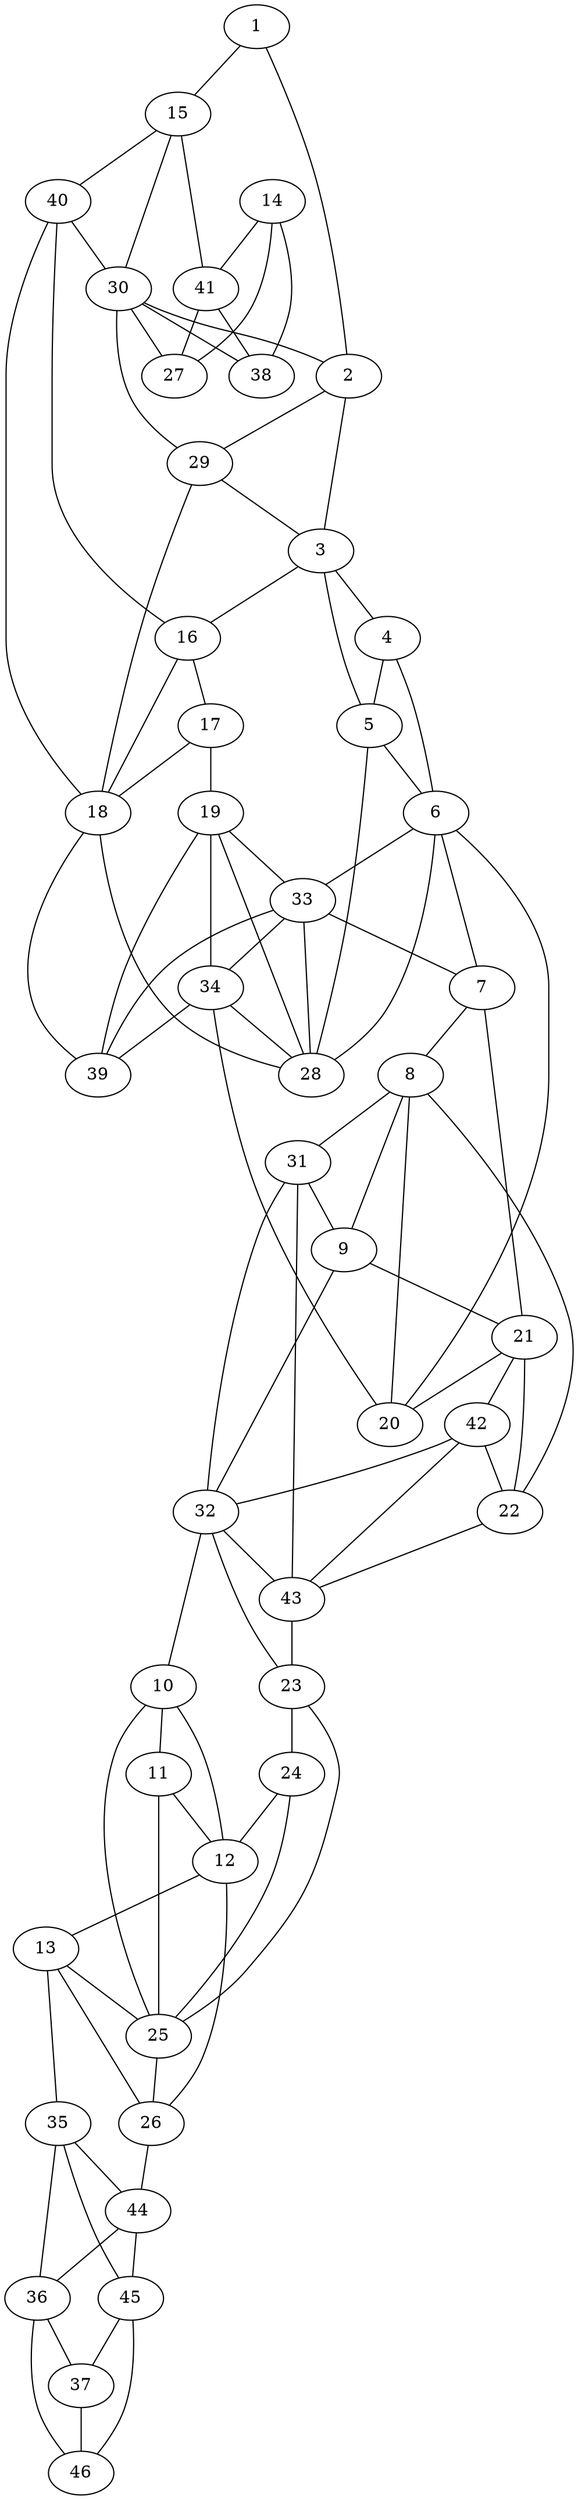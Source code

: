 graph pdb1n2h {
	1	 [aaLength=15,
		sequence=APGDVADVSRALRLT,
		type=0];
	15	 [aaLength=13,
		sequence=HEGHLALVRAAKR,
		type=0];
	1 -- 15	 [distance0="37.19545",
		frequency=1,
		type0=3];
	2	 [aaLength=13,
		sequence=HEGHLALVRAAKR,
		type=0];
	1 -- 2	 [distance0="30.67224",
		frequency=1,
		type0=2];
	3	 [aaLength=5,
		sequence=NPMQF,
		type=0];
	2 -- 3	 [distance0="28.79105",
		frequency=1,
		type0=2];
	29	 [aaLength=7,
		sequence=SVVVVSI,
		type=1];
	2 -- 29	 [distance0="3.0",
		frequency=1,
		type0=4];
	5	 [aaLength=12,
		sequence=TPDDDLAQLRAE,
		type=0];
	3 -- 5	 [distance0="25.81257",
		frequency=1,
		type0=3];
	4	 [aaLength=8,
		sequence=AGGDLDAY,
		type=0];
	3 -- 4	 [distance0="11.04138",
		distance1="1.0",
		frequency=2,
		type0=1,
		type1=4];
	16	 [aaLength=5,
		sequence=NPMQF,
		type=0];
	3 -- 16	 [distance0="25.19684",
		frequency=1,
		type0=2];
	4 -- 5	 [distance0="24.74286",
		distance1="2.0",
		frequency=2,
		type0=2,
		type1=4];
	6	 [aaLength=6,
		sequence=TTAAMY,
		type=0];
	4 -- 6	 [distance0="32.94876",
		frequency=1,
		type0=3];
	5 -- 6	 [distance0="22.39688",
		frequency=1,
		type0=1];
	28	 [aaLength=3,
		sequence=IAF,
		type=1];
	5 -- 28	 [distance0="3.0",
		frequency=1,
		type0=4];
	7	 [aaLength=10,
		sequence=GPLAAELEGG,
		type=0];
	6 -- 7	 [distance0="29.11996",
		frequency=1,
		type0=3];
	20	 [aaLength=10,
		sequence=GPLAAELEGG,
		type=0];
	6 -- 20	 [distance0="28.29015",
		frequency=1,
		type0=2];
	33	 [aaLength=3,
		sequence=TVQ,
		type=1];
	6 -- 33	 [distance0="6.0",
		frequency=1,
		type0=4];
	8	 [aaLength=18,
		sequence=THFAGVLTVVLKLLQIVR,
		type=0];
	7 -- 8	 [distance0="21.41503",
		distance1="3.0",
		frequency=2,
		type0=2,
		type1=4];
	21	 [aaLength=18,
		sequence=THFAGVLTVVLKLLQIVR,
		type=0];
	7 -- 21	 [distance0="22.85998",
		frequency=1,
		type0=3];
	8 -- 20	 [distance0="19.77286",
		frequency=1,
		type0=2];
	31	 [aaLength=5,
		sequence=RVFFG,
		type=1];
	8 -- 31	 [distance0="2.0",
		frequency=1,
		type0=4];
	9	 [aaLength=15,
		sequence=DYQQLVLIRQLVADF,
		type=0];
	9 -- 8	 [distance0="28.17822",
		frequency=1,
		type0=2];
	9 -- 21	 [distance0="28.73031",
		frequency=1,
		type0=3];
	32	 [aaLength=5,
		sequence=AVVGV,
		type=1];
	9 -- 32	 [distance0="4.0",
		frequency=1,
		type0=4];
	10	 [aaLength=7,
		sequence=SSRNRYL,
		type=0];
	12	 [aaLength=14,
		sequence=VALSAALTAAAHAA,
		type=0];
	10 -- 12	 [distance0="21.92743",
		frequency=1,
		type0=2];
	11	 [aaLength=8,
		sequence=DPAQRAAA,
		type=0];
	10 -- 11	 [distance0="10.41865",
		distance1="0.0",
		frequency=2,
		type0=1,
		type1=5];
	25	 [aaLength=14,
		sequence=VALSAALTAAAHAA,
		type=0];
	10 -- 25	 [distance0="29.63813",
		frequency=1,
		type0=3];
	11 -- 12	 [distance0="19.35699",
		distance1="0.0",
		frequency=2,
		type0=2,
		type1=5];
	11 -- 25	 [distance0="30.80304",
		frequency=1,
		type0=3];
	13	 [aaLength=15,
		sequence=GAQAALDAARAVLDA,
		type=0];
	12 -- 13	 [distance0="17.61014",
		distance1="2.0",
		frequency=2,
		type0=2,
		type1=4];
	26	 [aaLength=15,
		sequence=GAQAALDAARAVLDA,
		type=0];
	12 -- 26	 [distance0="17.68491",
		frequency=1,
		type0=3];
	13 -- 25	 [distance0="23.97085",
		frequency=1,
		type0=3];
	13 -- 26	 [distance0="12.04584",
		frequency=1,
		type0=1];
	35	 [aaLength=9,
		sequence=AVDYLELRD,
		type=1];
	13 -- 35	 [distance0="4.0",
		frequency=1,
		type0=4];
	14	 [aaLength=15,
		sequence=APGDVADVSRALRLT,
		type=0];
	27	 [aaLength=3,
		sequence=NVY,
		type=1];
	14 -- 27	 [distance0="20.86524",
		frequency=1,
		type0=1];
	38	 [aaLength=3,
		sequence=NVY,
		type=1];
	14 -- 38	 [distance0="20.86524",
		frequency=1,
		type0=2];
	41	 [aaLength=7,
		sequence=RVMLVPT,
		type=1];
	14 -- 41	 [distance0="2.0",
		frequency=1,
		type0=4];
	30	 [aaLength=7,
		sequence=RVMLVPT,
		type=1];
	15 -- 30	 [distance0="24.81406",
		frequency=1,
		type0=2];
	40	 [aaLength=7,
		sequence=SVVVVSI,
		type=1];
	15 -- 40	 [distance0="3.0",
		frequency=1,
		type0=4];
	15 -- 41	 [distance0="24.81406",
		frequency=1,
		type0=3];
	18	 [aaLength=12,
		sequence=TPDDDLAQLRAE,
		type=0];
	16 -- 18	 [distance0="27.79343",
		frequency=1,
		type0=3];
	17	 [aaLength=5,
		sequence=DLDAY,
		type=0];
	16 -- 17	 [distance0="15.16096",
		distance1="4.0",
		frequency=2,
		type0=1,
		type1=4];
	17 -- 18	 [distance0="21.32314",
		distance1="2.0",
		frequency=2,
		type0=2,
		type1=4];
	19	 [aaLength=6,
		sequence=TTAAMY,
		type=0];
	17 -- 19	 [distance0="28.36522",
		frequency=1,
		type0=3];
	18 -- 28	 [distance0="17.31857",
		frequency=1,
		type0=1];
	39	 [aaLength=3,
		sequence=IAF,
		type=1];
	18 -- 39	 [distance0="17.31857",
		distance1="3.0",
		frequency=2,
		type0=2,
		type1=4];
	19 -- 28	 [distance0="21.11174",
		frequency=1,
		type0=1];
	19 -- 33	 [distance0="23.76354",
		frequency=1,
		type0=3];
	34	 [aaLength=3,
		sequence=TVQ,
		type=1];
	19 -- 34	 [distance0="6.0",
		frequency=1,
		type0=4];
	19 -- 39	 [distance0="21.11174",
		frequency=1,
		type0=2];
	21 -- 20	 [distance0="19.94091",
		frequency=1,
		type0=2];
	42	 [aaLength=5,
		sequence=RVFFG,
		type=1];
	21 -- 42	 [distance0="2.0",
		frequency=1,
		type0=4];
	22	 [aaLength=15,
		sequence=DYQQLVLIRQLVADF,
		type=0];
	22 -- 8	 [distance0="28.8477",
		frequency=1,
		type0=3];
	22 -- 21	 [distance0="28.20127",
		frequency=1,
		type0=2];
	43	 [aaLength=5,
		sequence=AVVGV,
		type=1];
	22 -- 43	 [distance0="4.0",
		frequency=1,
		type0=4];
	23	 [aaLength=7,
		sequence=SSRNRYL,
		type=0];
	24	 [aaLength=9,
		sequence=DPAQRAAAV,
		type=0];
	23 -- 24	 [distance0="7.451704",
		distance1="0.0",
		frequency=2,
		type0=1,
		type1=5];
	23 -- 25	 [distance0="22.05435",
		frequency=1,
		type0=2];
	23 -- 32	 [distance0="26.34313",
		frequency=1,
		type0=3];
	24 -- 12	 [distance0="27.77911",
		frequency=1,
		type0=3];
	24 -- 25	 [distance0="18.64166",
		distance1="0.0",
		frequency=2,
		type0=2,
		type1=5];
	25 -- 26	 [distance0="17.09648",
		distance1="2.0",
		frequency=2,
		type0=2,
		type1=4];
	44	 [aaLength=8,
		sequence=AVDYLELR,
		type=1];
	26 -- 44	 [distance0="4.0",
		frequency=1,
		type0=4];
	28 -- 6	 [distance0="2.0",
		frequency=1,
		type0=4];
	28 -- 33	 [distance0="17.0",
		frequency=1,
		type0=2];
	29 -- 3	 [distance0="2.0",
		frequency=1,
		type0=4];
	29 -- 18	 [distance0="26.45625",
		frequency=1,
		type0=2];
	29 -- 30	 [distance0="27.0",
		frequency=1,
		type0=3];
	30 -- 2	 [distance0="4.0",
		frequency=1,
		type0=4];
	30 -- 27	 [distance0="21.0",
		frequency=1,
		type0=2];
	30 -- 38	 [distance0="21.0",
		frequency=1,
		type0=3];
	31 -- 9	 [distance0="2.0",
		frequency=1,
		type0=4];
	31 -- 32	 [distance0="26.0",
		frequency=1,
		type0=2];
	32 -- 10	 [distance0="11.0",
		frequency=1,
		type0=4];
	32 -- 43	 [distance0="0.0",
		frequency=1,
		type0=1];
	33 -- 7	 [distance0="1.0",
		frequency=1,
		type0=4];
	33 -- 34	 [distance0="0.0",
		frequency=1,
		type0=1];
	34 -- 20	 [distance0="1.0",
		frequency=1,
		type0=4];
	34 -- 28	 [distance0="17.0",
		frequency=1,
		type0=2];
	34 -- 39	 [distance0="17.0",
		frequency=1,
		type0=3];
	36	 [aaLength=10,
		sequence=SGRLLVAARL,
		type=1];
	35 -- 36	 [distance0="19.0",
		distance1="10.0",
		frequency=2,
		type0=3,
		type1=4];
	35 -- 44	 [distance0="0.0",
		frequency=1,
		type0=1];
	45	 [aaLength=11,
		sequence=GSGRLLVAARL,
		type=1];
	35 -- 45	 [distance0="18.0",
		frequency=1,
		type0=2];
	37	 [aaLength=10,
		sequence=TRLLDNIAIE,
		type=1];
	36 -- 37	 [distance0="12.0",
		distance1="2.0",
		frequency=2,
		type0=2,
		type1=4];
	46	 [aaLength=11,
		sequence=TRLLDNIAIEI,
		type=1];
	37 -- 46	 [distance0="0.0",
		frequency=1,
		type0=1];
	39 -- 33	 [distance0="17.0",
		frequency=1,
		type0=2];
	40 -- 18	 [distance0="26.45625",
		frequency=1,
		type0=2];
	40 -- 16	 [distance0="2.0",
		frequency=1,
		type0=4];
	40 -- 30	 [distance0="27.0",
		frequency=1,
		type0=3];
	41 -- 27	 [distance0="21.0",
		frequency=1,
		type0=2];
	41 -- 38	 [distance0="21.0",
		frequency=1,
		type0=3];
	42 -- 22	 [distance0="2.0",
		frequency=1,
		type0=4];
	42 -- 32	 [distance0="26.0",
		frequency=1,
		type0=2];
	42 -- 43	 [distance0="26.0",
		frequency=1,
		type0=3];
	43 -- 23	 [distance0="11.0",
		frequency=1,
		type0=4];
	43 -- 31	 [distance0="26.0",
		frequency=1,
		type0=2];
	44 -- 36	 [distance0="19.0",
		frequency=1,
		type0=3];
	44 -- 45	 [distance0="18.0",
		distance1="10.0",
		frequency=2,
		type0=2,
		type1=4];
	45 -- 37	 [distance0="13.0",
		frequency=1,
		type0=2];
	45 -- 46	 [distance0="13.0",
		distance1="2.0",
		frequency=2,
		type0=3,
		type1=4];
	46 -- 36	 [distance0="12.0",
		frequency=1,
		type0=2];
}
